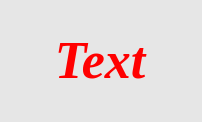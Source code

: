 <mxfile>
    <diagram id="_1-M2GPFu1yu-nTdI3Md" name="Page-1">
        <mxGraphModel dx="1428" dy="878" grid="1" gridSize="10" guides="1" tooltips="1" connect="1" arrows="1" fold="1" page="1" pageScale="1" pageWidth="1169" pageHeight="827" background="#E6E6E6" math="0" shadow="0">
            <root>
                <mxCell id="0"/>
                <mxCell id="1" parent="0"/>
                <mxCell id="7" value="&lt;font face=&quot;Comic Sans MS&quot; size=&quot;1&quot; color=&quot;#ff0000&quot;&gt;&lt;i&gt;&lt;b style=&quot;font-size: 26px;&quot;&gt;Text&lt;/b&gt;&lt;/i&gt;&lt;/font&gt;" style="text;strokeColor=none;fillColor=none;html=1;align=center;verticalAlign=middle;whiteSpace=wrap;rounded=0;" vertex="1" parent="1">
                    <mxGeometry width="100" height="60" as="geometry"/>
                </mxCell>
            </root>
        </mxGraphModel>
    </diagram>
</mxfile>